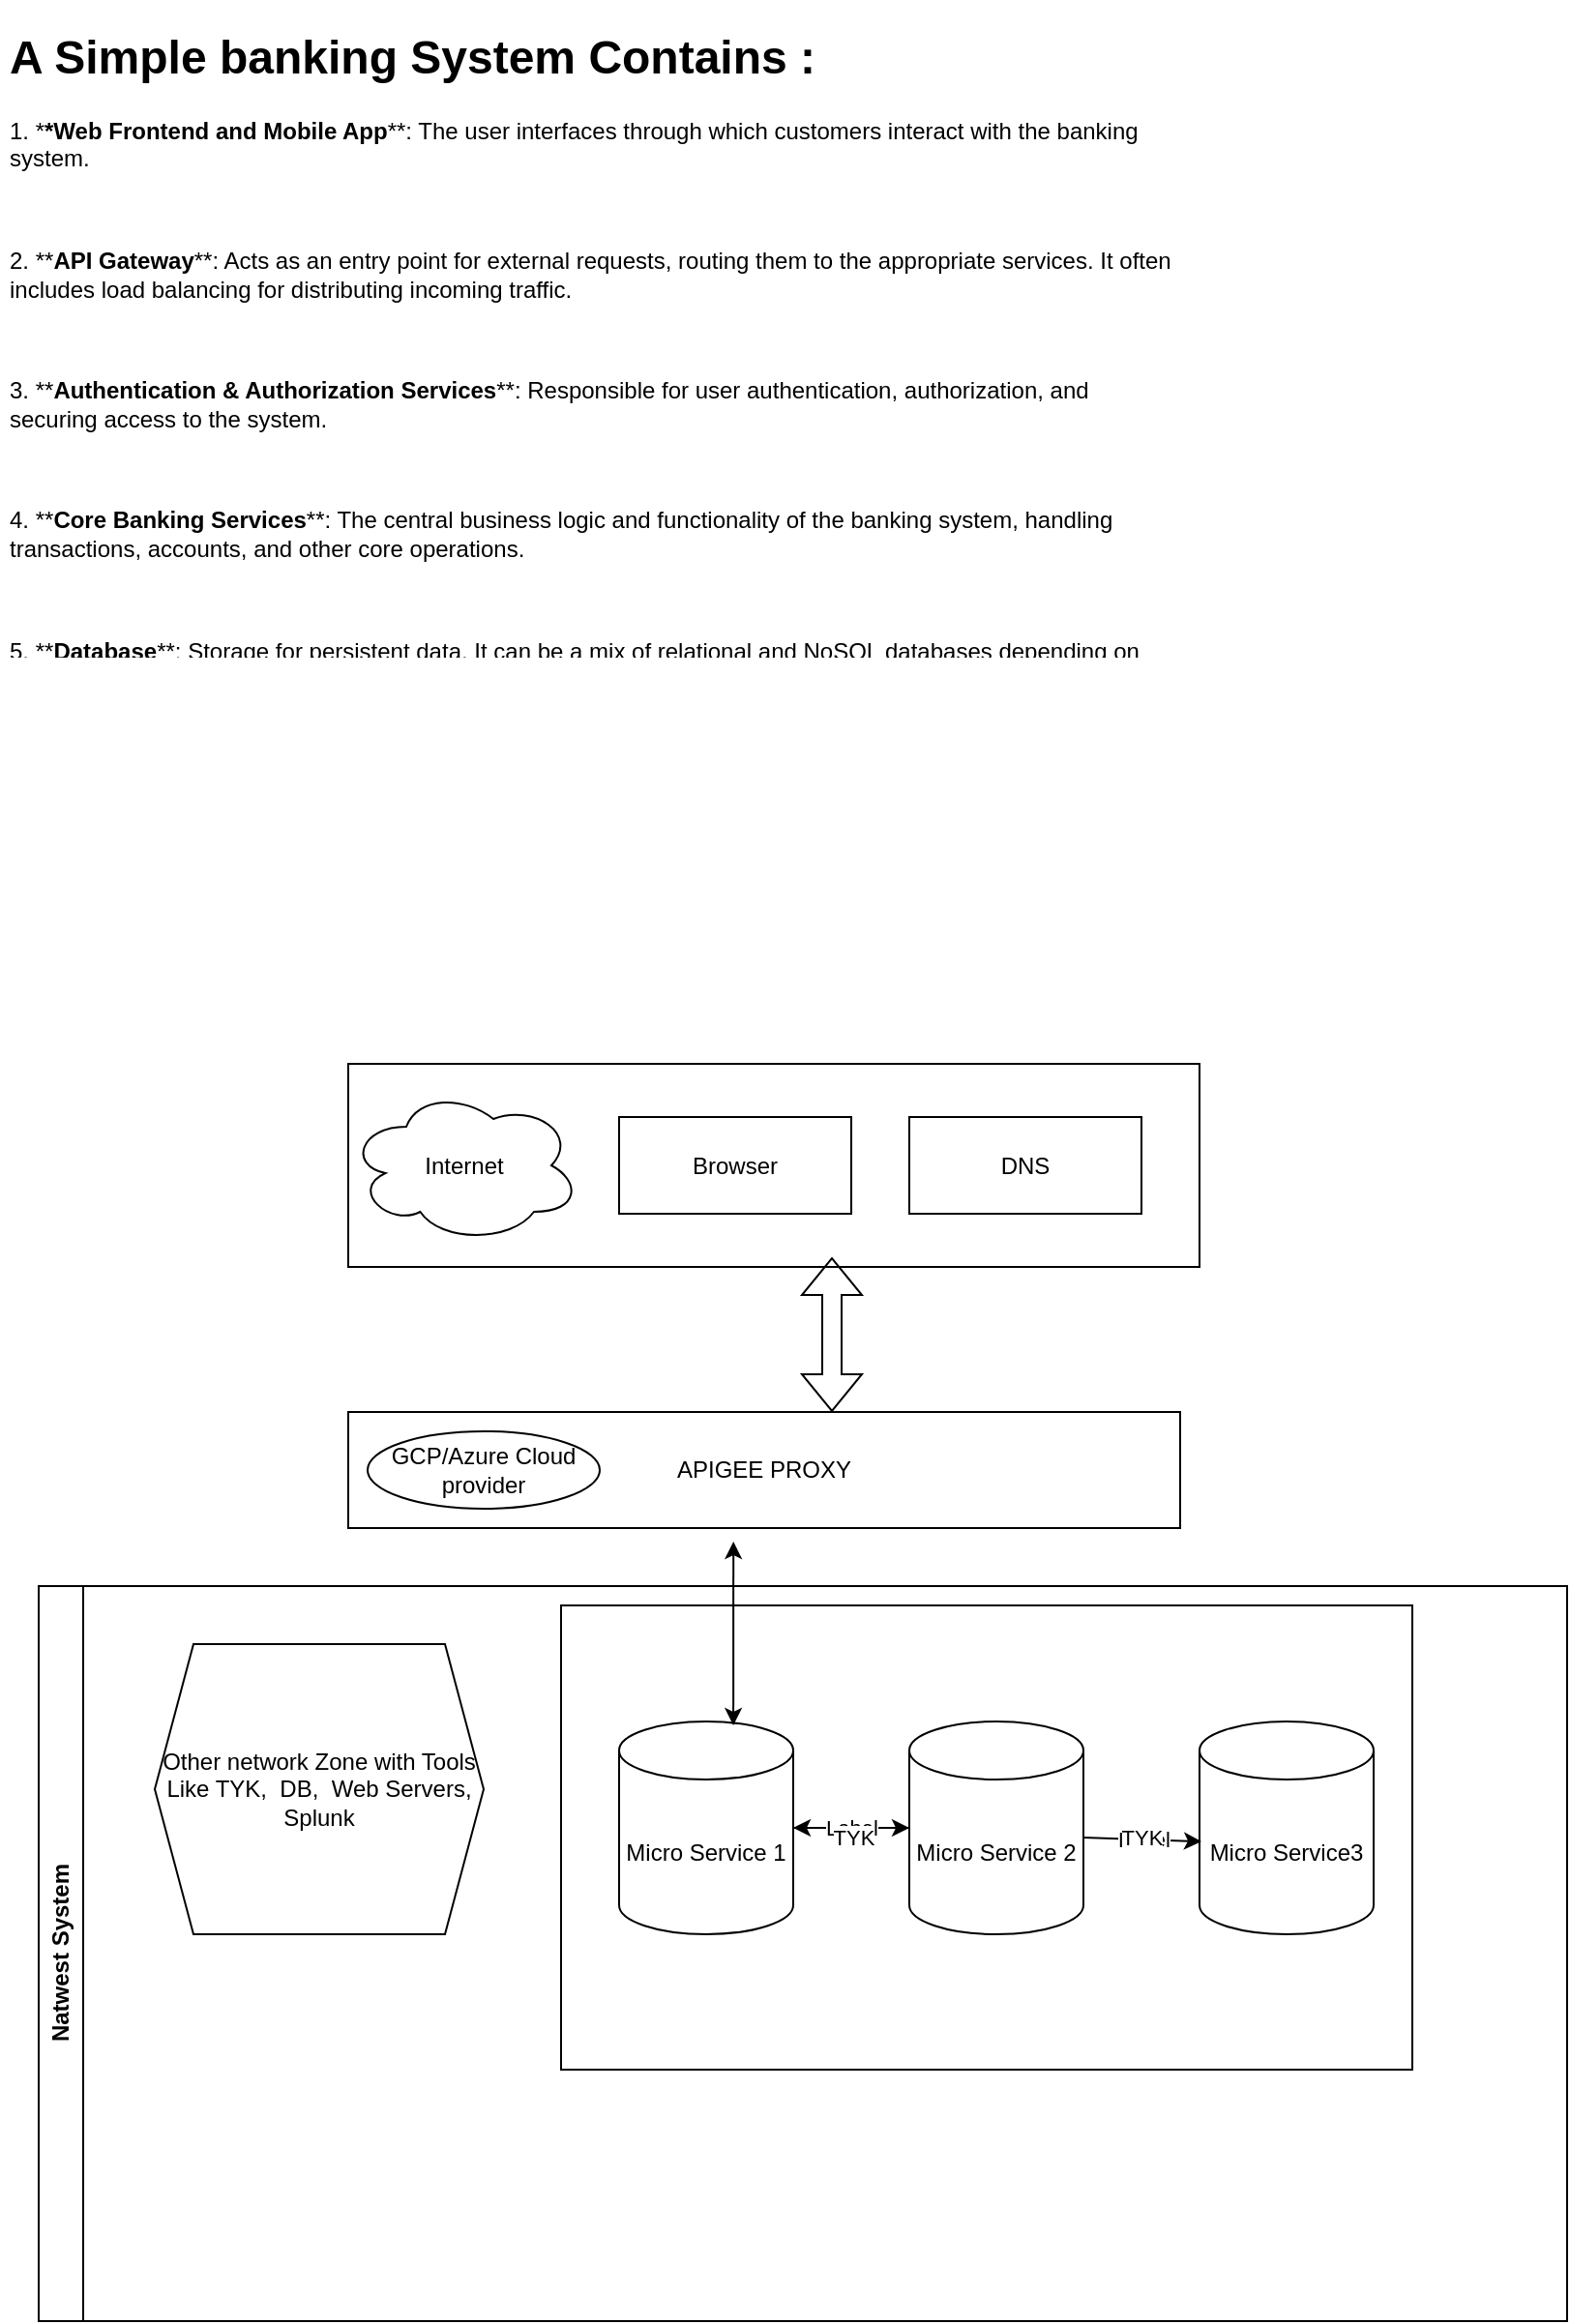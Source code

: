 <mxfile version="24.0.1" type="github">
  <diagram name="Page-1" id="8_fBbPsP3Ns7VyUYQ3Oy">
    <mxGraphModel dx="880" dy="1318" grid="1" gridSize="10" guides="1" tooltips="1" connect="1" arrows="1" fold="1" page="1" pageScale="1" pageWidth="1100" pageHeight="850" math="0" shadow="0">
      <root>
        <mxCell id="0" />
        <mxCell id="1" parent="0" />
        <mxCell id="w6OYGg1Pb13Nru-FwRmb-1" value="" style="rounded=0;whiteSpace=wrap;html=1;" vertex="1" parent="1">
          <mxGeometry x="190" y="-290" width="440" height="105" as="geometry" />
        </mxCell>
        <mxCell id="w6OYGg1Pb13Nru-FwRmb-2" value="Internet" style="ellipse;shape=cloud;whiteSpace=wrap;html=1;" vertex="1" parent="1">
          <mxGeometry x="190" y="-277.5" width="120" height="80" as="geometry" />
        </mxCell>
        <mxCell id="w6OYGg1Pb13Nru-FwRmb-3" value="Browser" style="rounded=0;whiteSpace=wrap;html=1;" vertex="1" parent="1">
          <mxGeometry x="330" y="-262.5" width="120" height="50" as="geometry" />
        </mxCell>
        <mxCell id="w6OYGg1Pb13Nru-FwRmb-4" value="DNS" style="rounded=0;whiteSpace=wrap;html=1;" vertex="1" parent="1">
          <mxGeometry x="480" y="-262.5" width="120" height="50" as="geometry" />
        </mxCell>
        <mxCell id="w6OYGg1Pb13Nru-FwRmb-5" value="APIGEE PROXY" style="rounded=0;whiteSpace=wrap;html=1;" vertex="1" parent="1">
          <mxGeometry x="190" y="-110" width="430" height="60" as="geometry" />
        </mxCell>
        <mxCell id="w6OYGg1Pb13Nru-FwRmb-7" value="GCP/Azure Cloud provider" style="ellipse;whiteSpace=wrap;html=1;" vertex="1" parent="1">
          <mxGeometry x="200" y="-100" width="120" height="40" as="geometry" />
        </mxCell>
        <mxCell id="w6OYGg1Pb13Nru-FwRmb-9" value="" style="shape=flexArrow;endArrow=classic;startArrow=classic;html=1;rounded=0;" edge="1" parent="1">
          <mxGeometry width="100" height="100" relative="1" as="geometry">
            <mxPoint x="440" y="-110" as="sourcePoint" />
            <mxPoint x="440" y="-190" as="targetPoint" />
          </mxGeometry>
        </mxCell>
        <mxCell id="w6OYGg1Pb13Nru-FwRmb-24" value="" style="rounded=0;whiteSpace=wrap;html=1;" vertex="1" parent="1">
          <mxGeometry x="300" y="-10" width="440" height="240" as="geometry" />
        </mxCell>
        <mxCell id="w6OYGg1Pb13Nru-FwRmb-10" value="Natwest System" style="swimlane;horizontal=0;whiteSpace=wrap;html=1;" vertex="1" parent="1">
          <mxGeometry x="30" y="-20" width="790" height="380" as="geometry" />
        </mxCell>
        <mxCell id="w6OYGg1Pb13Nru-FwRmb-14" value="Micro Service 1" style="shape=cylinder3;whiteSpace=wrap;html=1;boundedLbl=1;backgroundOutline=1;size=15;" vertex="1" parent="w6OYGg1Pb13Nru-FwRmb-10">
          <mxGeometry x="300" y="70" width="90" height="110" as="geometry" />
        </mxCell>
        <mxCell id="w6OYGg1Pb13Nru-FwRmb-28" style="edgeStyle=orthogonalEdgeStyle;rounded=0;orthogonalLoop=1;jettySize=auto;html=1;exitX=0;exitY=0.5;exitDx=0;exitDy=0;exitPerimeter=0;" edge="1" parent="w6OYGg1Pb13Nru-FwRmb-10" source="w6OYGg1Pb13Nru-FwRmb-15" target="w6OYGg1Pb13Nru-FwRmb-14">
          <mxGeometry relative="1" as="geometry" />
        </mxCell>
        <mxCell id="w6OYGg1Pb13Nru-FwRmb-15" value="Micro Service 2" style="shape=cylinder3;whiteSpace=wrap;html=1;boundedLbl=1;backgroundOutline=1;size=15;" vertex="1" parent="w6OYGg1Pb13Nru-FwRmb-10">
          <mxGeometry x="450" y="70" width="90" height="110" as="geometry" />
        </mxCell>
        <mxCell id="w6OYGg1Pb13Nru-FwRmb-16" value="Micro Service3" style="shape=cylinder3;whiteSpace=wrap;html=1;boundedLbl=1;backgroundOutline=1;size=15;" vertex="1" parent="w6OYGg1Pb13Nru-FwRmb-10">
          <mxGeometry x="600" y="70" width="90" height="110" as="geometry" />
        </mxCell>
        <mxCell id="w6OYGg1Pb13Nru-FwRmb-17" value="" style="endArrow=classic;html=1;rounded=0;exitX=1;exitY=0.5;exitDx=0;exitDy=0;exitPerimeter=0;" edge="1" parent="w6OYGg1Pb13Nru-FwRmb-10" source="w6OYGg1Pb13Nru-FwRmb-14">
          <mxGeometry relative="1" as="geometry">
            <mxPoint x="360" y="124.5" as="sourcePoint" />
            <mxPoint x="450" y="125" as="targetPoint" />
          </mxGeometry>
        </mxCell>
        <mxCell id="w6OYGg1Pb13Nru-FwRmb-18" value="Label" style="edgeLabel;resizable=0;html=1;;align=center;verticalAlign=middle;" connectable="0" vertex="1" parent="w6OYGg1Pb13Nru-FwRmb-17">
          <mxGeometry relative="1" as="geometry" />
        </mxCell>
        <mxCell id="w6OYGg1Pb13Nru-FwRmb-21" value="TYK" style="edgeLabel;html=1;align=center;verticalAlign=middle;resizable=0;points=[];" vertex="1" connectable="0" parent="w6OYGg1Pb13Nru-FwRmb-17">
          <mxGeometry x="0.033" y="-5" relative="1" as="geometry">
            <mxPoint as="offset" />
          </mxGeometry>
        </mxCell>
        <mxCell id="w6OYGg1Pb13Nru-FwRmb-19" value="" style="endArrow=classic;html=1;rounded=0;exitX=1;exitY=0.545;exitDx=0;exitDy=0;exitPerimeter=0;entryX=0.011;entryY=0.564;entryDx=0;entryDy=0;entryPerimeter=0;" edge="1" parent="w6OYGg1Pb13Nru-FwRmb-10" source="w6OYGg1Pb13Nru-FwRmb-15" target="w6OYGg1Pb13Nru-FwRmb-16">
          <mxGeometry relative="1" as="geometry">
            <mxPoint x="510" y="124.5" as="sourcePoint" />
            <mxPoint x="610" y="124.5" as="targetPoint" />
          </mxGeometry>
        </mxCell>
        <mxCell id="w6OYGg1Pb13Nru-FwRmb-20" value="Label" style="edgeLabel;resizable=0;html=1;;align=center;verticalAlign=middle;" connectable="0" vertex="1" parent="w6OYGg1Pb13Nru-FwRmb-19">
          <mxGeometry relative="1" as="geometry" />
        </mxCell>
        <mxCell id="w6OYGg1Pb13Nru-FwRmb-22" value="TYK" style="edgeLabel;html=1;align=center;verticalAlign=middle;resizable=0;points=[];" vertex="1" connectable="0" parent="w6OYGg1Pb13Nru-FwRmb-19">
          <mxGeometry x="-0.017" y="1" relative="1" as="geometry">
            <mxPoint as="offset" />
          </mxGeometry>
        </mxCell>
        <mxCell id="w6OYGg1Pb13Nru-FwRmb-23" value="Other network Zone with Tools Like TYK,&amp;nbsp; DB,&amp;nbsp; Web Servers, Splunk" style="shape=hexagon;perimeter=hexagonPerimeter2;whiteSpace=wrap;html=1;fixedSize=1;" vertex="1" parent="w6OYGg1Pb13Nru-FwRmb-10">
          <mxGeometry x="60" y="30" width="170" height="150" as="geometry" />
        </mxCell>
        <mxCell id="w6OYGg1Pb13Nru-FwRmb-29" value="" style="endArrow=classic;startArrow=classic;html=1;rounded=0;exitX=0.656;exitY=0.018;exitDx=0;exitDy=0;exitPerimeter=0;entryX=0.463;entryY=1.117;entryDx=0;entryDy=0;entryPerimeter=0;" edge="1" parent="1" source="w6OYGg1Pb13Nru-FwRmb-14" target="w6OYGg1Pb13Nru-FwRmb-5">
          <mxGeometry width="50" height="50" relative="1" as="geometry">
            <mxPoint x="365" y="10" as="sourcePoint" />
            <mxPoint x="415" y="-40" as="targetPoint" />
          </mxGeometry>
        </mxCell>
        <mxCell id="w6OYGg1Pb13Nru-FwRmb-37" value="&lt;h1&gt;A Simple banking System Contains :&amp;nbsp;&lt;/h1&gt;&lt;p&gt;1. *&lt;b&gt;*Web Frontend and Mobile App&lt;/b&gt;**: The user interfaces through which customers interact with the banking system.&lt;/p&gt;&lt;p&gt;&amp;nbsp;&lt;/p&gt;&lt;p&gt;2. **&lt;b&gt;API Gateway&lt;/b&gt;**: Acts as an entry point for external requests, routing them to the appropriate services. It often includes load balancing for distributing incoming traffic.&lt;/p&gt;&lt;p&gt;&amp;nbsp;&lt;/p&gt;&lt;p&gt;3. **&lt;b&gt;Authentication &amp;amp; Authorization Services&lt;/b&gt;**: Responsible for user authentication, authorization, and securing access to the system.&lt;/p&gt;&lt;p&gt;&amp;nbsp;&lt;/p&gt;&lt;p&gt;4. **&lt;b&gt;Core Banking Services&lt;/b&gt;**: The central business logic and functionality of the banking system, handling transactions, accounts, and other core operations.&lt;/p&gt;&lt;p&gt;&amp;nbsp;&lt;/p&gt;&lt;p&gt;5. **&lt;b&gt;Database&lt;/b&gt;**: Storage for persistent data. It can be a mix of relational and NoSQL databases depending on the specific requirements.&lt;/p&gt;&lt;p&gt;&amp;nbsp;&lt;/p&gt;&lt;p&gt;6. **&lt;b&gt;Storage Services&lt;/b&gt;**: Used for storing objects, blobs, or files, depending on the nature of the data.&lt;/p&gt;&lt;p&gt;&amp;nbsp;&lt;/p&gt;&lt;p&gt;7. **&lt;b&gt;Logging &amp;amp; Monitoring Services&lt;/b&gt;**: Essential for tracking and analyzing system activities, ensuring security, and monitoring performance.&lt;/p&gt;&lt;p&gt;&lt;br&gt;&lt;/p&gt;" style="text;html=1;spacing=5;spacingTop=-20;whiteSpace=wrap;overflow=hidden;rounded=0;" vertex="1" parent="1">
          <mxGeometry x="10" y="-830" width="610" height="330" as="geometry" />
        </mxCell>
      </root>
    </mxGraphModel>
  </diagram>
</mxfile>
